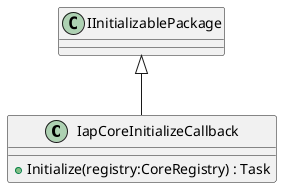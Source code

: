 @startuml
class IapCoreInitializeCallback {
    + Initialize(registry:CoreRegistry) : Task
}
IInitializablePackage <|-- IapCoreInitializeCallback
@enduml
